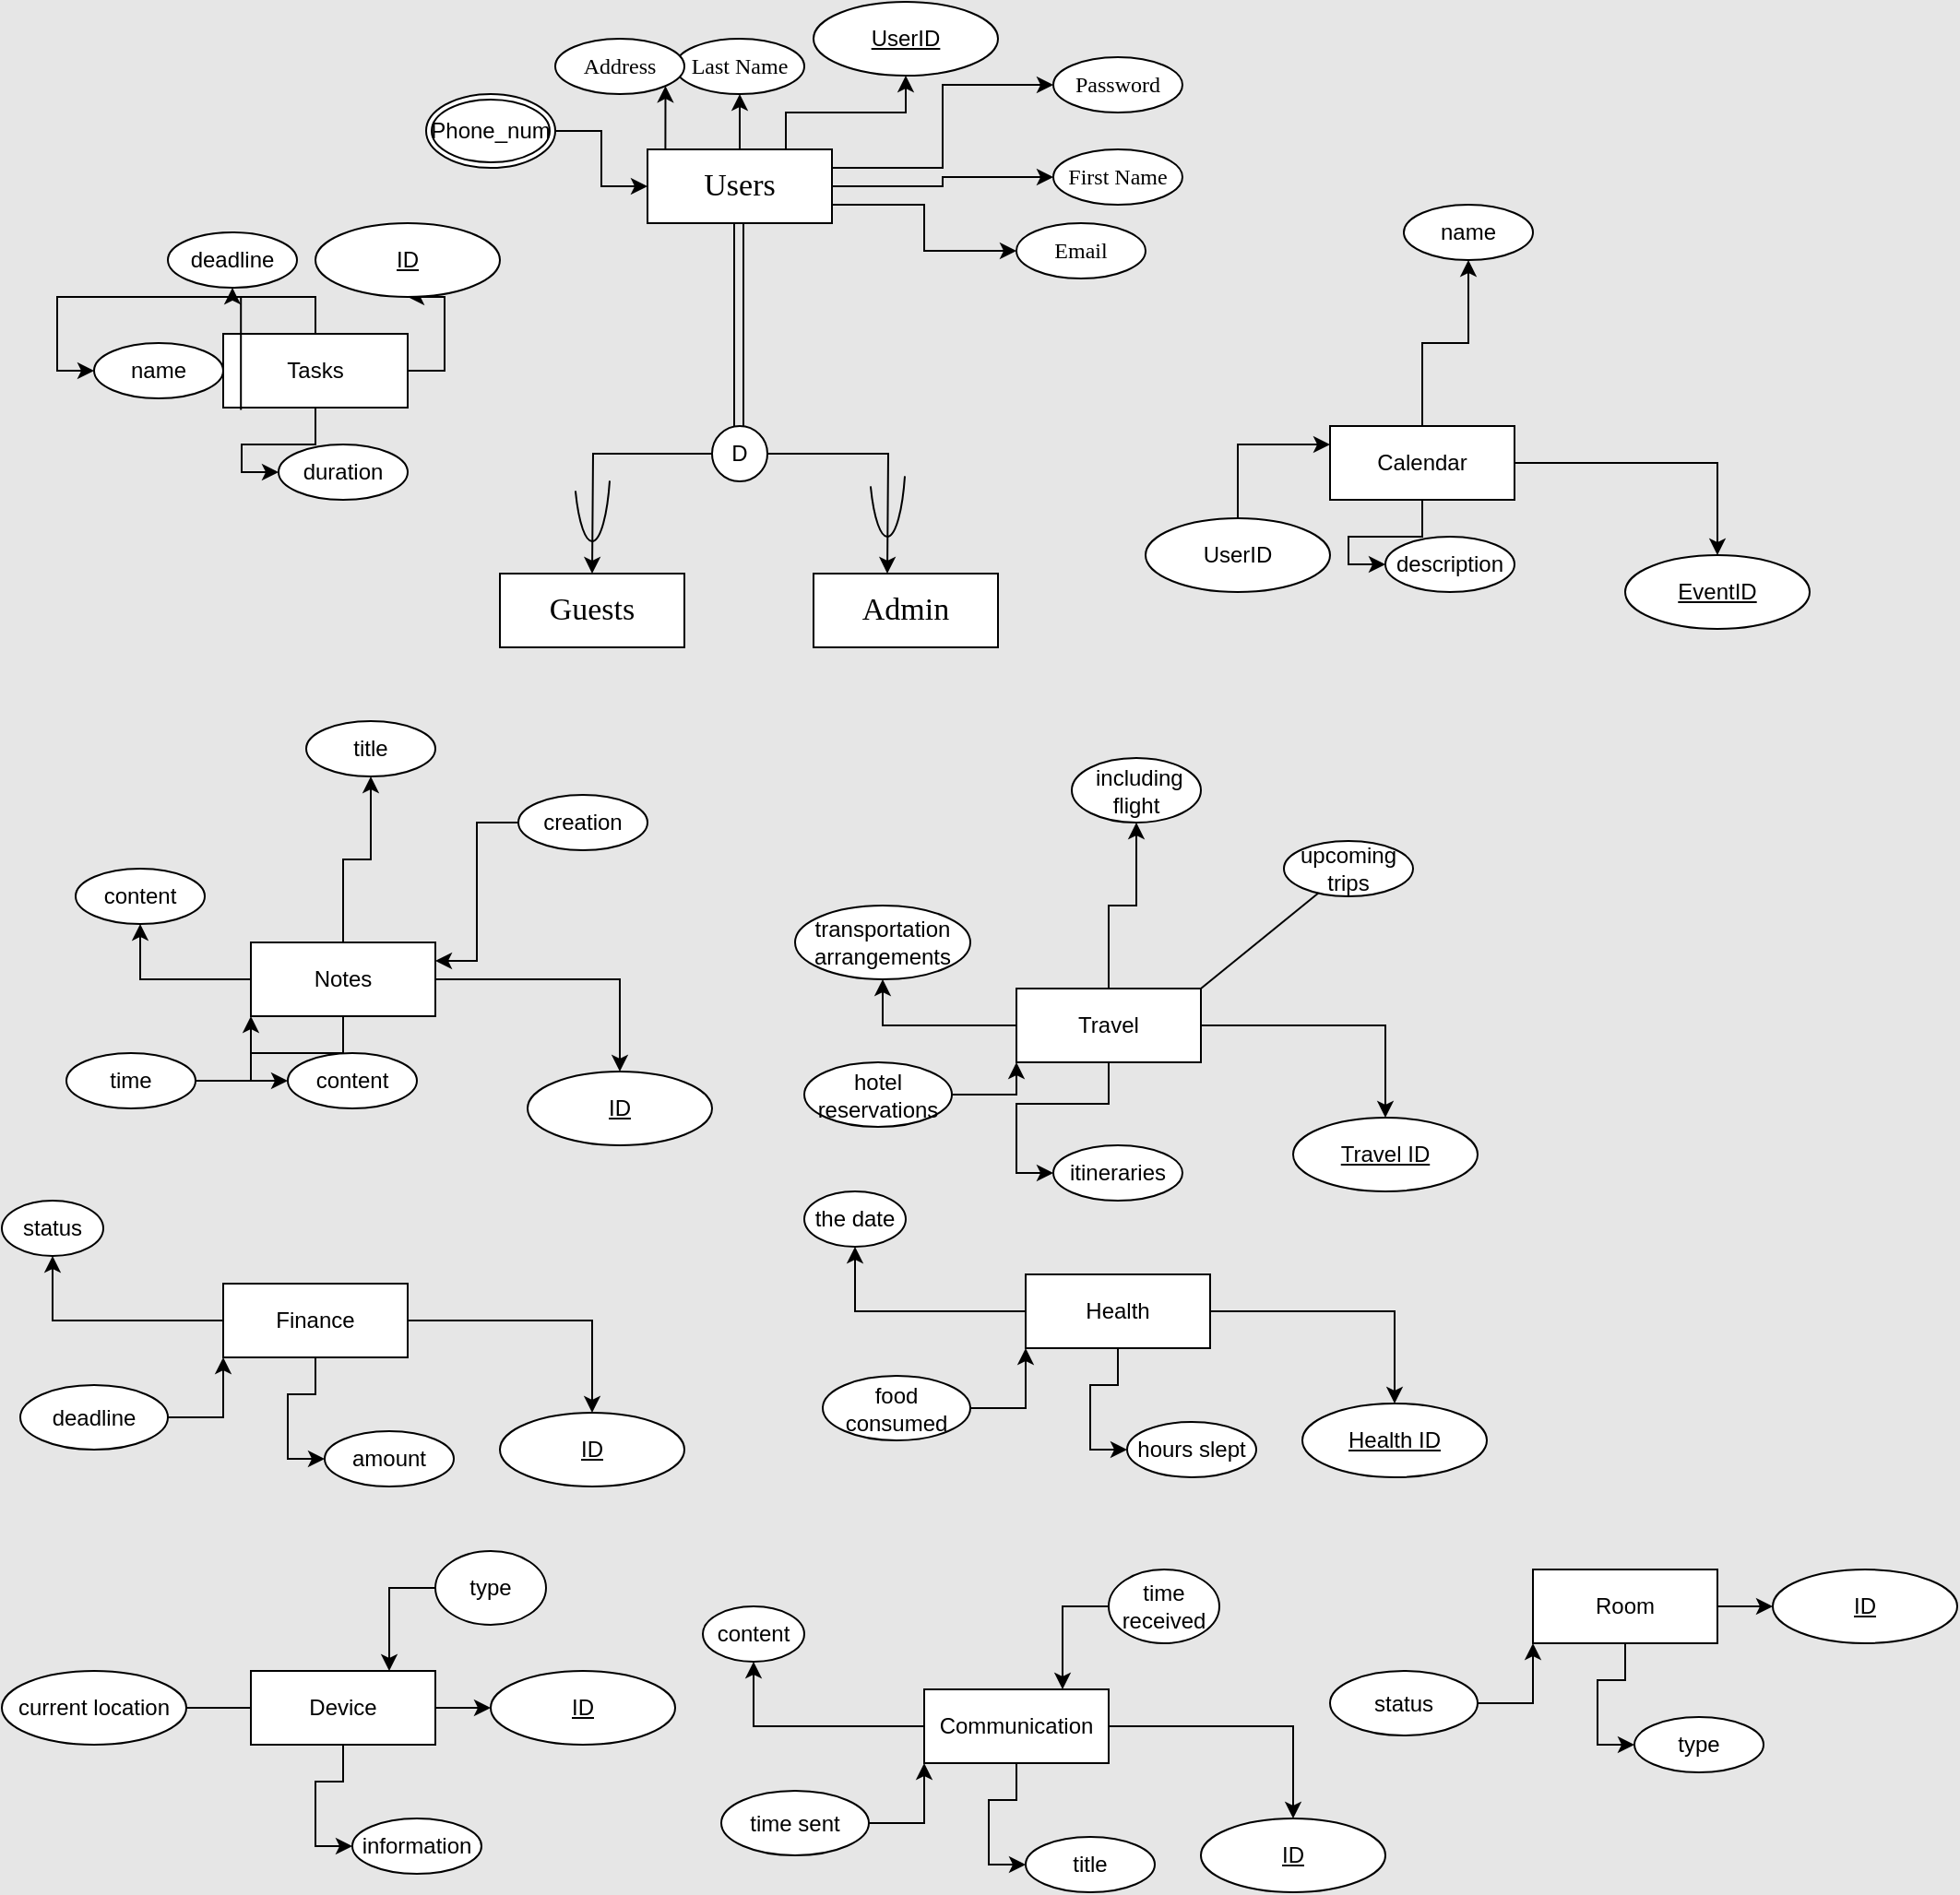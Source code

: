 <mxfile version="22.0.4" type="github">
  <diagram id="R2lEEEUBdFMjLlhIrx00" name="Page-1">
    <mxGraphModel dx="1900" dy="566" grid="1" gridSize="10" guides="1" tooltips="1" connect="1" arrows="1" fold="1" page="1" pageScale="1" pageWidth="850" pageHeight="1100" background="#E6E6E6" math="0" shadow="0" extFonts="Permanent Marker^https://fonts.googleapis.com/css?family=Permanent+Marker">
      <root>
        <mxCell id="0" />
        <mxCell id="1" parent="0" />
        <mxCell id="k20p0TnACm333v0Y0WnK-19" style="edgeStyle=orthogonalEdgeStyle;rounded=0;orthogonalLoop=1;jettySize=auto;html=1;" edge="1" parent="1" source="k20p0TnACm333v0Y0WnK-1" target="k20p0TnACm333v0Y0WnK-20">
          <mxGeometry relative="1" as="geometry">
            <mxPoint x="500" y="110" as="targetPoint" />
          </mxGeometry>
        </mxCell>
        <mxCell id="k20p0TnACm333v0Y0WnK-22" style="edgeStyle=orthogonalEdgeStyle;rounded=0;orthogonalLoop=1;jettySize=auto;html=1;entryX=0.5;entryY=1;entryDx=0;entryDy=0;" edge="1" parent="1" source="k20p0TnACm333v0Y0WnK-1" target="k20p0TnACm333v0Y0WnK-21">
          <mxGeometry relative="1" as="geometry" />
        </mxCell>
        <mxCell id="k20p0TnACm333v0Y0WnK-24" style="edgeStyle=orthogonalEdgeStyle;rounded=0;orthogonalLoop=1;jettySize=auto;html=1;exitX=0.25;exitY=0;exitDx=0;exitDy=0;entryX=1;entryY=1;entryDx=0;entryDy=0;" edge="1" parent="1" source="k20p0TnACm333v0Y0WnK-1" target="k20p0TnACm333v0Y0WnK-23">
          <mxGeometry relative="1" as="geometry" />
        </mxCell>
        <mxCell id="k20p0TnACm333v0Y0WnK-27" style="edgeStyle=orthogonalEdgeStyle;rounded=0;orthogonalLoop=1;jettySize=auto;html=1;exitX=1;exitY=0.75;exitDx=0;exitDy=0;entryX=0;entryY=0.5;entryDx=0;entryDy=0;" edge="1" parent="1" source="k20p0TnACm333v0Y0WnK-1" target="k20p0TnACm333v0Y0WnK-26">
          <mxGeometry relative="1" as="geometry" />
        </mxCell>
        <mxCell id="k20p0TnACm333v0Y0WnK-28" style="edgeStyle=orthogonalEdgeStyle;rounded=0;orthogonalLoop=1;jettySize=auto;html=1;exitX=1;exitY=0.25;exitDx=0;exitDy=0;entryX=0;entryY=0.5;entryDx=0;entryDy=0;" edge="1" parent="1" source="k20p0TnACm333v0Y0WnK-1" target="k20p0TnACm333v0Y0WnK-25">
          <mxGeometry relative="1" as="geometry" />
        </mxCell>
        <mxCell id="k20p0TnACm333v0Y0WnK-31" style="edgeStyle=orthogonalEdgeStyle;rounded=0;orthogonalLoop=1;jettySize=auto;html=1;exitX=0.75;exitY=0;exitDx=0;exitDy=0;" edge="1" parent="1" source="k20p0TnACm333v0Y0WnK-1" target="k20p0TnACm333v0Y0WnK-32">
          <mxGeometry relative="1" as="geometry">
            <mxPoint x="460" y="50" as="targetPoint" />
          </mxGeometry>
        </mxCell>
        <mxCell id="k20p0TnACm333v0Y0WnK-1" value="&lt;p&gt;&lt;font style=&quot;font-size: 17px;&quot; face=&quot;Georgia&quot;&gt;Users&lt;/font&gt;&lt;/p&gt;" style="whiteSpace=wrap;html=1;align=center;fillColor=#FFFFFF;" vertex="1" parent="1">
          <mxGeometry x="340" y="90" width="100" height="40" as="geometry" />
        </mxCell>
        <mxCell id="k20p0TnACm333v0Y0WnK-10" style="edgeStyle=orthogonalEdgeStyle;rounded=0;orthogonalLoop=1;jettySize=auto;html=1;" edge="1" parent="1" source="k20p0TnACm333v0Y0WnK-4">
          <mxGeometry relative="1" as="geometry">
            <mxPoint x="470" y="320" as="targetPoint" />
          </mxGeometry>
        </mxCell>
        <mxCell id="k20p0TnACm333v0Y0WnK-11" style="edgeStyle=orthogonalEdgeStyle;rounded=0;orthogonalLoop=1;jettySize=auto;html=1;exitX=0;exitY=0.5;exitDx=0;exitDy=0;" edge="1" parent="1" source="k20p0TnACm333v0Y0WnK-4">
          <mxGeometry relative="1" as="geometry">
            <mxPoint x="310" y="320" as="targetPoint" />
          </mxGeometry>
        </mxCell>
        <mxCell id="k20p0TnACm333v0Y0WnK-4" value="D" style="ellipse;whiteSpace=wrap;html=1;aspect=fixed;" vertex="1" parent="1">
          <mxGeometry x="375" y="240" width="30" height="30" as="geometry" />
        </mxCell>
        <mxCell id="k20p0TnACm333v0Y0WnK-5" value="" style="shape=link;html=1;rounded=0;width=5;" edge="1" parent="1">
          <mxGeometry width="100" relative="1" as="geometry">
            <mxPoint x="389.5" y="130" as="sourcePoint" />
            <mxPoint x="389.5" y="240" as="targetPoint" />
          </mxGeometry>
        </mxCell>
        <mxCell id="k20p0TnACm333v0Y0WnK-12" value="" style="verticalLabelPosition=bottom;verticalAlign=top;html=1;shape=mxgraph.basic.arc;startAngle=0.3;endAngle=0.68;" vertex="1" parent="1">
          <mxGeometry x="460" y="205" width="20" height="95" as="geometry" />
        </mxCell>
        <mxCell id="k20p0TnACm333v0Y0WnK-15" value="" style="verticalLabelPosition=bottom;verticalAlign=top;html=1;shape=mxgraph.basic.arc;startAngle=0.3;endAngle=0.68;" vertex="1" parent="1">
          <mxGeometry x="300" y="207.5" width="20" height="95" as="geometry" />
        </mxCell>
        <mxCell id="k20p0TnACm333v0Y0WnK-17" value="&lt;p&gt;&lt;font style=&quot;font-size: 17px;&quot; face=&quot;Georgia&quot;&gt;Guests&lt;/font&gt;&lt;/p&gt;" style="whiteSpace=wrap;html=1;align=center;fillColor=#FFFFFF;" vertex="1" parent="1">
          <mxGeometry x="260" y="320" width="100" height="40" as="geometry" />
        </mxCell>
        <mxCell id="k20p0TnACm333v0Y0WnK-18" value="&lt;p&gt;&lt;font style=&quot;font-size: 17px;&quot; face=&quot;Georgia&quot;&gt;Admin&lt;/font&gt;&lt;/p&gt;" style="whiteSpace=wrap;html=1;align=center;fillColor=#FFFFFF;" vertex="1" parent="1">
          <mxGeometry x="430" y="320" width="100" height="40" as="geometry" />
        </mxCell>
        <mxCell id="k20p0TnACm333v0Y0WnK-20" value="&lt;font face=&quot;Times New Roman&quot;&gt;First Name&lt;/font&gt;" style="ellipse;whiteSpace=wrap;html=1;align=center;" vertex="1" parent="1">
          <mxGeometry x="560" y="90" width="70" height="30" as="geometry" />
        </mxCell>
        <mxCell id="k20p0TnACm333v0Y0WnK-21" value="&lt;font face=&quot;Times New Roman&quot;&gt;Last Name&lt;/font&gt;" style="ellipse;whiteSpace=wrap;html=1;align=center;" vertex="1" parent="1">
          <mxGeometry x="355" y="30" width="70" height="30" as="geometry" />
        </mxCell>
        <mxCell id="k20p0TnACm333v0Y0WnK-23" value="&lt;font face=&quot;Times New Roman&quot;&gt;Address&lt;/font&gt;" style="ellipse;whiteSpace=wrap;html=1;align=center;" vertex="1" parent="1">
          <mxGeometry x="290" y="30" width="70" height="30" as="geometry" />
        </mxCell>
        <mxCell id="k20p0TnACm333v0Y0WnK-25" value="&lt;font face=&quot;Times New Roman&quot;&gt;Password&lt;/font&gt;" style="ellipse;whiteSpace=wrap;html=1;align=center;" vertex="1" parent="1">
          <mxGeometry x="560" y="40" width="70" height="30" as="geometry" />
        </mxCell>
        <mxCell id="k20p0TnACm333v0Y0WnK-26" value="&lt;font face=&quot;Times New Roman&quot;&gt;Email&lt;/font&gt;" style="ellipse;whiteSpace=wrap;html=1;align=center;" vertex="1" parent="1">
          <mxGeometry x="540" y="130" width="70" height="30" as="geometry" />
        </mxCell>
        <mxCell id="k20p0TnACm333v0Y0WnK-30" style="edgeStyle=orthogonalEdgeStyle;rounded=0;orthogonalLoop=1;jettySize=auto;html=1;exitX=1;exitY=0.5;exitDx=0;exitDy=0;" edge="1" parent="1" source="k20p0TnACm333v0Y0WnK-29" target="k20p0TnACm333v0Y0WnK-1">
          <mxGeometry relative="1" as="geometry" />
        </mxCell>
        <mxCell id="k20p0TnACm333v0Y0WnK-29" value="Phone_num" style="ellipse;shape=doubleEllipse;margin=3;whiteSpace=wrap;html=1;align=center;" vertex="1" parent="1">
          <mxGeometry x="220" y="60" width="70" height="40" as="geometry" />
        </mxCell>
        <mxCell id="k20p0TnACm333v0Y0WnK-32" value="UserID " style="ellipse;whiteSpace=wrap;html=1;align=center;fontStyle=4;" vertex="1" parent="1">
          <mxGeometry x="430" y="10" width="100" height="40" as="geometry" />
        </mxCell>
        <mxCell id="k20p0TnACm333v0Y0WnK-33" value="&lt;p style=&quot;line-height: 240%;&quot;&gt;Tasks&lt;br&gt;&lt;/p&gt;" style="whiteSpace=wrap;html=1;align=center;fillColor=#FFFFFF;" vertex="1" parent="1">
          <mxGeometry x="110" y="190" width="100" height="40" as="geometry" />
        </mxCell>
        <mxCell id="k20p0TnACm333v0Y0WnK-36" style="edgeStyle=orthogonalEdgeStyle;rounded=0;orthogonalLoop=1;jettySize=auto;html=1;exitX=1;exitY=0.5;exitDx=0;exitDy=0;" edge="1" parent="1" target="k20p0TnACm333v0Y0WnK-37" source="k20p0TnACm333v0Y0WnK-33">
          <mxGeometry relative="1" as="geometry">
            <mxPoint x="275" y="190" as="targetPoint" />
            <mxPoint x="230" y="230" as="sourcePoint" />
          </mxGeometry>
        </mxCell>
        <mxCell id="k20p0TnACm333v0Y0WnK-37" value="ID " style="ellipse;whiteSpace=wrap;html=1;align=center;fontStyle=4;" vertex="1" parent="1">
          <mxGeometry x="160" y="130" width="100" height="40" as="geometry" />
        </mxCell>
        <mxCell id="k20p0TnACm333v0Y0WnK-38" style="edgeStyle=orthogonalEdgeStyle;rounded=0;orthogonalLoop=1;jettySize=auto;html=1;" edge="1" parent="1" target="k20p0TnACm333v0Y0WnK-41" source="k20p0TnACm333v0Y0WnK-33">
          <mxGeometry relative="1" as="geometry">
            <mxPoint x="-10" y="130" as="targetPoint" />
            <mxPoint x="105" y="260" as="sourcePoint" />
          </mxGeometry>
        </mxCell>
        <mxCell id="k20p0TnACm333v0Y0WnK-39" style="edgeStyle=orthogonalEdgeStyle;rounded=0;orthogonalLoop=1;jettySize=auto;html=1;entryX=0;entryY=0.5;entryDx=0;entryDy=0;" edge="1" parent="1" target="k20p0TnACm333v0Y0WnK-43" source="k20p0TnACm333v0Y0WnK-33">
          <mxGeometry relative="1" as="geometry">
            <mxPoint x="80" y="220" as="sourcePoint" />
          </mxGeometry>
        </mxCell>
        <mxCell id="k20p0TnACm333v0Y0WnK-40" style="edgeStyle=orthogonalEdgeStyle;rounded=0;orthogonalLoop=1;jettySize=auto;html=1;entryX=0;entryY=0.5;entryDx=0;entryDy=0;exitX=0.096;exitY=1.03;exitDx=0;exitDy=0;exitPerimeter=0;" edge="1" parent="1" target="k20p0TnACm333v0Y0WnK-42" source="k20p0TnACm333v0Y0WnK-33">
          <mxGeometry relative="1" as="geometry">
            <mxPoint x="30" y="240" as="sourcePoint" />
          </mxGeometry>
        </mxCell>
        <mxCell id="k20p0TnACm333v0Y0WnK-41" value="deadline" style="ellipse;whiteSpace=wrap;html=1;align=center;" vertex="1" parent="1">
          <mxGeometry x="80" y="135" width="70" height="30" as="geometry" />
        </mxCell>
        <mxCell id="k20p0TnACm333v0Y0WnK-42" value="name" style="ellipse;whiteSpace=wrap;html=1;align=center;" vertex="1" parent="1">
          <mxGeometry x="40" y="195" width="70" height="30" as="geometry" />
        </mxCell>
        <mxCell id="k20p0TnACm333v0Y0WnK-43" value="duration" style="ellipse;whiteSpace=wrap;html=1;align=center;" vertex="1" parent="1">
          <mxGeometry x="140" y="250" width="70" height="30" as="geometry" />
        </mxCell>
        <mxCell id="k20p0TnACm333v0Y0WnK-44" value="&lt;p style=&quot;line-height: 240%;&quot;&gt;Calendar&lt;br&gt;&lt;/p&gt;" style="whiteSpace=wrap;html=1;align=center;fillColor=#FFFFFF;" vertex="1" parent="1">
          <mxGeometry x="710" y="240" width="100" height="40" as="geometry" />
        </mxCell>
        <mxCell id="k20p0TnACm333v0Y0WnK-45" style="edgeStyle=orthogonalEdgeStyle;rounded=0;orthogonalLoop=1;jettySize=auto;html=1;exitX=1;exitY=0.5;exitDx=0;exitDy=0;" edge="1" parent="1" source="k20p0TnACm333v0Y0WnK-44" target="k20p0TnACm333v0Y0WnK-46">
          <mxGeometry relative="1" as="geometry">
            <mxPoint x="875" y="240" as="targetPoint" />
            <mxPoint x="830" y="280" as="sourcePoint" />
          </mxGeometry>
        </mxCell>
        <mxCell id="k20p0TnACm333v0Y0WnK-46" value="EventID" style="ellipse;whiteSpace=wrap;html=1;align=center;fontStyle=4;" vertex="1" parent="1">
          <mxGeometry x="870" y="310" width="100" height="40" as="geometry" />
        </mxCell>
        <mxCell id="k20p0TnACm333v0Y0WnK-47" style="edgeStyle=orthogonalEdgeStyle;rounded=0;orthogonalLoop=1;jettySize=auto;html=1;" edge="1" parent="1" source="k20p0TnACm333v0Y0WnK-44" target="k20p0TnACm333v0Y0WnK-50">
          <mxGeometry relative="1" as="geometry">
            <mxPoint x="590" y="180" as="targetPoint" />
            <mxPoint x="705" y="310" as="sourcePoint" />
          </mxGeometry>
        </mxCell>
        <mxCell id="k20p0TnACm333v0Y0WnK-48" style="edgeStyle=orthogonalEdgeStyle;rounded=0;orthogonalLoop=1;jettySize=auto;html=1;entryX=0;entryY=0.5;entryDx=0;entryDy=0;" edge="1" parent="1" source="k20p0TnACm333v0Y0WnK-44" target="k20p0TnACm333v0Y0WnK-52">
          <mxGeometry relative="1" as="geometry">
            <mxPoint x="680" y="270" as="sourcePoint" />
          </mxGeometry>
        </mxCell>
        <mxCell id="k20p0TnACm333v0Y0WnK-50" value="name" style="ellipse;whiteSpace=wrap;html=1;align=center;" vertex="1" parent="1">
          <mxGeometry x="750" y="120" width="70" height="30" as="geometry" />
        </mxCell>
        <mxCell id="k20p0TnACm333v0Y0WnK-52" value="description" style="ellipse;whiteSpace=wrap;html=1;align=center;" vertex="1" parent="1">
          <mxGeometry x="740" y="300" width="70" height="30" as="geometry" />
        </mxCell>
        <mxCell id="k20p0TnACm333v0Y0WnK-66" style="edgeStyle=orthogonalEdgeStyle;rounded=0;orthogonalLoop=1;jettySize=auto;html=1;entryX=0.5;entryY=1;entryDx=0;entryDy=0;" edge="1" parent="1" source="k20p0TnACm333v0Y0WnK-58" target="k20p0TnACm333v0Y0WnK-65">
          <mxGeometry relative="1" as="geometry">
            <mxPoint x="75" y="535" as="targetPoint" />
          </mxGeometry>
        </mxCell>
        <mxCell id="k20p0TnACm333v0Y0WnK-58" value="&lt;p style=&quot;line-height: 240%;&quot;&gt;Notes&lt;br&gt;&lt;/p&gt;" style="whiteSpace=wrap;html=1;align=center;fillColor=#FFFFFF;" vertex="1" parent="1">
          <mxGeometry x="125" y="520" width="100" height="40" as="geometry" />
        </mxCell>
        <mxCell id="k20p0TnACm333v0Y0WnK-59" style="edgeStyle=orthogonalEdgeStyle;rounded=0;orthogonalLoop=1;jettySize=auto;html=1;exitX=1;exitY=0.5;exitDx=0;exitDy=0;" edge="1" parent="1" source="k20p0TnACm333v0Y0WnK-58" target="k20p0TnACm333v0Y0WnK-60">
          <mxGeometry relative="1" as="geometry">
            <mxPoint x="280" y="520" as="targetPoint" />
            <mxPoint x="235" y="560" as="sourcePoint" />
          </mxGeometry>
        </mxCell>
        <mxCell id="k20p0TnACm333v0Y0WnK-60" value="ID" style="ellipse;whiteSpace=wrap;html=1;align=center;fontStyle=4;" vertex="1" parent="1">
          <mxGeometry x="275" y="590" width="100" height="40" as="geometry" />
        </mxCell>
        <mxCell id="k20p0TnACm333v0Y0WnK-61" style="edgeStyle=orthogonalEdgeStyle;rounded=0;orthogonalLoop=1;jettySize=auto;html=1;" edge="1" parent="1" source="k20p0TnACm333v0Y0WnK-58" target="k20p0TnACm333v0Y0WnK-63">
          <mxGeometry relative="1" as="geometry">
            <mxPoint x="-5" y="460" as="targetPoint" />
            <mxPoint x="110" y="590" as="sourcePoint" />
          </mxGeometry>
        </mxCell>
        <mxCell id="k20p0TnACm333v0Y0WnK-62" style="edgeStyle=orthogonalEdgeStyle;rounded=0;orthogonalLoop=1;jettySize=auto;html=1;entryX=0;entryY=0.5;entryDx=0;entryDy=0;" edge="1" parent="1" source="k20p0TnACm333v0Y0WnK-58" target="k20p0TnACm333v0Y0WnK-64">
          <mxGeometry relative="1" as="geometry">
            <mxPoint x="85" y="550" as="sourcePoint" />
          </mxGeometry>
        </mxCell>
        <mxCell id="k20p0TnACm333v0Y0WnK-63" value="title" style="ellipse;whiteSpace=wrap;html=1;align=center;" vertex="1" parent="1">
          <mxGeometry x="155" y="400" width="70" height="30" as="geometry" />
        </mxCell>
        <mxCell id="k20p0TnACm333v0Y0WnK-64" value="content" style="ellipse;whiteSpace=wrap;html=1;align=center;" vertex="1" parent="1">
          <mxGeometry x="145" y="580" width="70" height="30" as="geometry" />
        </mxCell>
        <mxCell id="k20p0TnACm333v0Y0WnK-65" value="content" style="ellipse;whiteSpace=wrap;html=1;align=center;" vertex="1" parent="1">
          <mxGeometry x="30" y="480" width="70" height="30" as="geometry" />
        </mxCell>
        <mxCell id="k20p0TnACm333v0Y0WnK-68" style="edgeStyle=orthogonalEdgeStyle;rounded=0;orthogonalLoop=1;jettySize=auto;html=1;entryX=1;entryY=0.25;entryDx=0;entryDy=0;" edge="1" parent="1" source="k20p0TnACm333v0Y0WnK-67" target="k20p0TnACm333v0Y0WnK-58">
          <mxGeometry relative="1" as="geometry" />
        </mxCell>
        <mxCell id="k20p0TnACm333v0Y0WnK-67" value="creation" style="ellipse;whiteSpace=wrap;html=1;align=center;" vertex="1" parent="1">
          <mxGeometry x="270" y="440" width="70" height="30" as="geometry" />
        </mxCell>
        <mxCell id="k20p0TnACm333v0Y0WnK-71" style="edgeStyle=orthogonalEdgeStyle;rounded=0;orthogonalLoop=1;jettySize=auto;html=1;exitX=1;exitY=0.5;exitDx=0;exitDy=0;entryX=0;entryY=1;entryDx=0;entryDy=0;" edge="1" parent="1" source="k20p0TnACm333v0Y0WnK-69" target="k20p0TnACm333v0Y0WnK-58">
          <mxGeometry relative="1" as="geometry" />
        </mxCell>
        <mxCell id="k20p0TnACm333v0Y0WnK-69" value="time" style="ellipse;whiteSpace=wrap;html=1;align=center;" vertex="1" parent="1">
          <mxGeometry x="25" y="580" width="70" height="30" as="geometry" />
        </mxCell>
        <mxCell id="k20p0TnACm333v0Y0WnK-74" style="edgeStyle=orthogonalEdgeStyle;rounded=0;orthogonalLoop=1;jettySize=auto;html=1;entryX=0.5;entryY=1;entryDx=0;entryDy=0;" edge="1" parent="1" source="k20p0TnACm333v0Y0WnK-75" target="k20p0TnACm333v0Y0WnK-82">
          <mxGeometry relative="1" as="geometry">
            <mxPoint x="490" y="560" as="targetPoint" />
          </mxGeometry>
        </mxCell>
        <mxCell id="k20p0TnACm333v0Y0WnK-75" value="&lt;p style=&quot;line-height: 240%;&quot;&gt;Travel&lt;br&gt;&lt;/p&gt;" style="whiteSpace=wrap;html=1;align=center;fillColor=#FFFFFF;" vertex="1" parent="1">
          <mxGeometry x="540" y="545" width="100" height="40" as="geometry" />
        </mxCell>
        <mxCell id="k20p0TnACm333v0Y0WnK-76" style="edgeStyle=orthogonalEdgeStyle;rounded=0;orthogonalLoop=1;jettySize=auto;html=1;exitX=1;exitY=0.5;exitDx=0;exitDy=0;" edge="1" parent="1" source="k20p0TnACm333v0Y0WnK-75" target="k20p0TnACm333v0Y0WnK-77">
          <mxGeometry relative="1" as="geometry">
            <mxPoint x="695" y="545" as="targetPoint" />
            <mxPoint x="650" y="585" as="sourcePoint" />
          </mxGeometry>
        </mxCell>
        <mxCell id="k20p0TnACm333v0Y0WnK-77" value="Travel ID" style="ellipse;whiteSpace=wrap;html=1;align=center;fontStyle=4;" vertex="1" parent="1">
          <mxGeometry x="690" y="615" width="100" height="40" as="geometry" />
        </mxCell>
        <mxCell id="k20p0TnACm333v0Y0WnK-78" style="edgeStyle=orthogonalEdgeStyle;rounded=0;orthogonalLoop=1;jettySize=auto;html=1;" edge="1" parent="1" source="k20p0TnACm333v0Y0WnK-75" target="k20p0TnACm333v0Y0WnK-80">
          <mxGeometry relative="1" as="geometry">
            <mxPoint x="410" y="485" as="targetPoint" />
            <mxPoint x="525" y="615" as="sourcePoint" />
          </mxGeometry>
        </mxCell>
        <mxCell id="k20p0TnACm333v0Y0WnK-79" style="edgeStyle=orthogonalEdgeStyle;rounded=0;orthogonalLoop=1;jettySize=auto;html=1;entryX=0;entryY=0.5;entryDx=0;entryDy=0;" edge="1" parent="1" source="k20p0TnACm333v0Y0WnK-75" target="k20p0TnACm333v0Y0WnK-81">
          <mxGeometry relative="1" as="geometry">
            <mxPoint x="500" y="575" as="sourcePoint" />
          </mxGeometry>
        </mxCell>
        <mxCell id="k20p0TnACm333v0Y0WnK-80" value="&amp;nbsp;including flight" style="ellipse;whiteSpace=wrap;html=1;align=center;" vertex="1" parent="1">
          <mxGeometry x="570" y="420" width="70" height="35" as="geometry" />
        </mxCell>
        <mxCell id="k20p0TnACm333v0Y0WnK-81" value="itineraries" style="ellipse;whiteSpace=wrap;html=1;align=center;" vertex="1" parent="1">
          <mxGeometry x="560" y="630" width="70" height="30" as="geometry" />
        </mxCell>
        <mxCell id="k20p0TnACm333v0Y0WnK-82" value="transportation&lt;br/&gt;arrangements" style="ellipse;whiteSpace=wrap;html=1;align=center;" vertex="1" parent="1">
          <mxGeometry x="420" y="500" width="95" height="40" as="geometry" />
        </mxCell>
        <mxCell id="k20p0TnACm333v0Y0WnK-84" value=" upcoming trips" style="ellipse;whiteSpace=wrap;html=1;align=center;" vertex="1" parent="1">
          <mxGeometry x="685" y="465" width="70" height="30" as="geometry" />
        </mxCell>
        <mxCell id="k20p0TnACm333v0Y0WnK-85" style="edgeStyle=orthogonalEdgeStyle;rounded=0;orthogonalLoop=1;jettySize=auto;html=1;exitX=1;exitY=0.5;exitDx=0;exitDy=0;entryX=0;entryY=1;entryDx=0;entryDy=0;" edge="1" parent="1" source="k20p0TnACm333v0Y0WnK-86" target="k20p0TnACm333v0Y0WnK-75">
          <mxGeometry relative="1" as="geometry" />
        </mxCell>
        <mxCell id="k20p0TnACm333v0Y0WnK-86" value="hotel reservations" style="ellipse;whiteSpace=wrap;html=1;align=center;" vertex="1" parent="1">
          <mxGeometry x="425" y="585" width="80" height="35" as="geometry" />
        </mxCell>
        <mxCell id="k20p0TnACm333v0Y0WnK-87" style="edgeStyle=orthogonalEdgeStyle;rounded=0;orthogonalLoop=1;jettySize=auto;html=1;entryX=0.5;entryY=1;entryDx=0;entryDy=0;" edge="1" parent="1" source="k20p0TnACm333v0Y0WnK-88" target="k20p0TnACm333v0Y0WnK-95">
          <mxGeometry relative="1" as="geometry">
            <mxPoint x="60" y="720" as="targetPoint" />
          </mxGeometry>
        </mxCell>
        <mxCell id="k20p0TnACm333v0Y0WnK-88" value="&lt;p style=&quot;line-height: 240%;&quot;&gt;Finance&lt;br&gt;&lt;/p&gt;" style="whiteSpace=wrap;html=1;align=center;fillColor=#FFFFFF;" vertex="1" parent="1">
          <mxGeometry x="110" y="705" width="100" height="40" as="geometry" />
        </mxCell>
        <mxCell id="k20p0TnACm333v0Y0WnK-89" style="edgeStyle=orthogonalEdgeStyle;rounded=0;orthogonalLoop=1;jettySize=auto;html=1;exitX=1;exitY=0.5;exitDx=0;exitDy=0;" edge="1" parent="1" source="k20p0TnACm333v0Y0WnK-88" target="k20p0TnACm333v0Y0WnK-90">
          <mxGeometry relative="1" as="geometry">
            <mxPoint x="265" y="705" as="targetPoint" />
            <mxPoint x="220" y="745" as="sourcePoint" />
          </mxGeometry>
        </mxCell>
        <mxCell id="k20p0TnACm333v0Y0WnK-90" value="ID" style="ellipse;whiteSpace=wrap;html=1;align=center;fontStyle=4;" vertex="1" parent="1">
          <mxGeometry x="260" y="775" width="100" height="40" as="geometry" />
        </mxCell>
        <mxCell id="k20p0TnACm333v0Y0WnK-92" style="edgeStyle=orthogonalEdgeStyle;rounded=0;orthogonalLoop=1;jettySize=auto;html=1;entryX=0;entryY=0.5;entryDx=0;entryDy=0;" edge="1" parent="1" source="k20p0TnACm333v0Y0WnK-88" target="k20p0TnACm333v0Y0WnK-94">
          <mxGeometry relative="1" as="geometry">
            <mxPoint x="70" y="735" as="sourcePoint" />
          </mxGeometry>
        </mxCell>
        <mxCell id="k20p0TnACm333v0Y0WnK-94" value="amount" style="ellipse;whiteSpace=wrap;html=1;align=center;" vertex="1" parent="1">
          <mxGeometry x="165" y="785" width="70" height="30" as="geometry" />
        </mxCell>
        <mxCell id="k20p0TnACm333v0Y0WnK-95" value="status" style="ellipse;whiteSpace=wrap;html=1;align=center;" vertex="1" parent="1">
          <mxGeometry x="-10" y="660" width="55" height="30" as="geometry" />
        </mxCell>
        <mxCell id="k20p0TnACm333v0Y0WnK-98" style="edgeStyle=orthogonalEdgeStyle;rounded=0;orthogonalLoop=1;jettySize=auto;html=1;exitX=1;exitY=0.5;exitDx=0;exitDy=0;entryX=0;entryY=1;entryDx=0;entryDy=0;" edge="1" parent="1" source="k20p0TnACm333v0Y0WnK-99" target="k20p0TnACm333v0Y0WnK-88">
          <mxGeometry relative="1" as="geometry" />
        </mxCell>
        <mxCell id="k20p0TnACm333v0Y0WnK-99" value="deadline" style="ellipse;whiteSpace=wrap;html=1;align=center;" vertex="1" parent="1">
          <mxGeometry y="760" width="80" height="35" as="geometry" />
        </mxCell>
        <mxCell id="k20p0TnACm333v0Y0WnK-118" style="edgeStyle=orthogonalEdgeStyle;rounded=0;orthogonalLoop=1;jettySize=auto;html=1;entryX=0.5;entryY=1;entryDx=0;entryDy=0;" edge="1" parent="1" source="k20p0TnACm333v0Y0WnK-119" target="k20p0TnACm333v0Y0WnK-124">
          <mxGeometry relative="1" as="geometry">
            <mxPoint x="495" y="715" as="targetPoint" />
          </mxGeometry>
        </mxCell>
        <mxCell id="k20p0TnACm333v0Y0WnK-119" value="&lt;p style=&quot;line-height: 240%;&quot;&gt;Health&lt;br&gt;&lt;/p&gt;" style="whiteSpace=wrap;html=1;align=center;fillColor=#FFFFFF;" vertex="1" parent="1">
          <mxGeometry x="545" y="700" width="100" height="40" as="geometry" />
        </mxCell>
        <mxCell id="k20p0TnACm333v0Y0WnK-120" style="edgeStyle=orthogonalEdgeStyle;rounded=0;orthogonalLoop=1;jettySize=auto;html=1;exitX=1;exitY=0.5;exitDx=0;exitDy=0;" edge="1" parent="1" source="k20p0TnACm333v0Y0WnK-119" target="k20p0TnACm333v0Y0WnK-121">
          <mxGeometry relative="1" as="geometry">
            <mxPoint x="700" y="700" as="targetPoint" />
            <mxPoint x="655" y="740" as="sourcePoint" />
          </mxGeometry>
        </mxCell>
        <mxCell id="k20p0TnACm333v0Y0WnK-121" value="Health ID" style="ellipse;whiteSpace=wrap;html=1;align=center;fontStyle=4;" vertex="1" parent="1">
          <mxGeometry x="695" y="770" width="100" height="40" as="geometry" />
        </mxCell>
        <mxCell id="k20p0TnACm333v0Y0WnK-122" style="edgeStyle=orthogonalEdgeStyle;rounded=0;orthogonalLoop=1;jettySize=auto;html=1;entryX=0;entryY=0.5;entryDx=0;entryDy=0;" edge="1" parent="1" source="k20p0TnACm333v0Y0WnK-119" target="k20p0TnACm333v0Y0WnK-123">
          <mxGeometry relative="1" as="geometry">
            <mxPoint x="505" y="730" as="sourcePoint" />
          </mxGeometry>
        </mxCell>
        <mxCell id="k20p0TnACm333v0Y0WnK-123" value="hours slept" style="ellipse;whiteSpace=wrap;html=1;align=center;" vertex="1" parent="1">
          <mxGeometry x="600" y="780" width="70" height="30" as="geometry" />
        </mxCell>
        <mxCell id="k20p0TnACm333v0Y0WnK-124" value="the date" style="ellipse;whiteSpace=wrap;html=1;align=center;" vertex="1" parent="1">
          <mxGeometry x="425" y="655" width="55" height="30" as="geometry" />
        </mxCell>
        <mxCell id="k20p0TnACm333v0Y0WnK-125" style="edgeStyle=orthogonalEdgeStyle;rounded=0;orthogonalLoop=1;jettySize=auto;html=1;exitX=1;exitY=0.5;exitDx=0;exitDy=0;entryX=0;entryY=1;entryDx=0;entryDy=0;" edge="1" parent="1" source="k20p0TnACm333v0Y0WnK-126" target="k20p0TnACm333v0Y0WnK-119">
          <mxGeometry relative="1" as="geometry" />
        </mxCell>
        <mxCell id="k20p0TnACm333v0Y0WnK-126" value="food consumed" style="ellipse;whiteSpace=wrap;html=1;align=center;" vertex="1" parent="1">
          <mxGeometry x="435" y="755" width="80" height="35" as="geometry" />
        </mxCell>
        <mxCell id="k20p0TnACm333v0Y0WnK-129" style="edgeStyle=orthogonalEdgeStyle;rounded=0;orthogonalLoop=1;jettySize=auto;html=1;entryX=0;entryY=0.25;entryDx=0;entryDy=0;" edge="1" parent="1" source="k20p0TnACm333v0Y0WnK-127" target="k20p0TnACm333v0Y0WnK-44">
          <mxGeometry relative="1" as="geometry">
            <mxPoint x="660" y="250" as="targetPoint" />
          </mxGeometry>
        </mxCell>
        <mxCell id="k20p0TnACm333v0Y0WnK-127" value="UserID" style="ellipse;whiteSpace=wrap;html=1;align=center;" vertex="1" parent="1">
          <mxGeometry x="610" y="290" width="100" height="40" as="geometry" />
        </mxCell>
        <mxCell id="k20p0TnACm333v0Y0WnK-130" style="edgeStyle=orthogonalEdgeStyle;rounded=0;orthogonalLoop=1;jettySize=auto;html=1;entryX=0.5;entryY=1;entryDx=0;entryDy=0;" edge="1" parent="1" source="k20p0TnACm333v0Y0WnK-131" target="k20p0TnACm333v0Y0WnK-136">
          <mxGeometry relative="1" as="geometry">
            <mxPoint x="440" y="940" as="targetPoint" />
          </mxGeometry>
        </mxCell>
        <mxCell id="k20p0TnACm333v0Y0WnK-131" value="&lt;p style=&quot;line-height: 240%;&quot;&gt;Communication&lt;br&gt;&lt;/p&gt;" style="whiteSpace=wrap;html=1;align=center;fillColor=#FFFFFF;" vertex="1" parent="1">
          <mxGeometry x="490" y="925" width="100" height="40" as="geometry" />
        </mxCell>
        <mxCell id="k20p0TnACm333v0Y0WnK-132" style="edgeStyle=orthogonalEdgeStyle;rounded=0;orthogonalLoop=1;jettySize=auto;html=1;exitX=1;exitY=0.5;exitDx=0;exitDy=0;" edge="1" parent="1" source="k20p0TnACm333v0Y0WnK-131" target="k20p0TnACm333v0Y0WnK-133">
          <mxGeometry relative="1" as="geometry">
            <mxPoint x="645" y="925" as="targetPoint" />
            <mxPoint x="600" y="965" as="sourcePoint" />
          </mxGeometry>
        </mxCell>
        <mxCell id="k20p0TnACm333v0Y0WnK-133" value="ID" style="ellipse;whiteSpace=wrap;html=1;align=center;fontStyle=4;" vertex="1" parent="1">
          <mxGeometry x="640" y="995" width="100" height="40" as="geometry" />
        </mxCell>
        <mxCell id="k20p0TnACm333v0Y0WnK-134" style="edgeStyle=orthogonalEdgeStyle;rounded=0;orthogonalLoop=1;jettySize=auto;html=1;entryX=0;entryY=0.5;entryDx=0;entryDy=0;" edge="1" parent="1" source="k20p0TnACm333v0Y0WnK-131" target="k20p0TnACm333v0Y0WnK-135">
          <mxGeometry relative="1" as="geometry">
            <mxPoint x="450" y="955" as="sourcePoint" />
          </mxGeometry>
        </mxCell>
        <mxCell id="k20p0TnACm333v0Y0WnK-135" value="title" style="ellipse;whiteSpace=wrap;html=1;align=center;" vertex="1" parent="1">
          <mxGeometry x="545" y="1005" width="70" height="30" as="geometry" />
        </mxCell>
        <mxCell id="k20p0TnACm333v0Y0WnK-136" value="content" style="ellipse;whiteSpace=wrap;html=1;align=center;" vertex="1" parent="1">
          <mxGeometry x="370" y="880" width="55" height="30" as="geometry" />
        </mxCell>
        <mxCell id="k20p0TnACm333v0Y0WnK-137" style="edgeStyle=orthogonalEdgeStyle;rounded=0;orthogonalLoop=1;jettySize=auto;html=1;exitX=1;exitY=0.5;exitDx=0;exitDy=0;entryX=0;entryY=1;entryDx=0;entryDy=0;" edge="1" parent="1" source="k20p0TnACm333v0Y0WnK-138" target="k20p0TnACm333v0Y0WnK-131">
          <mxGeometry relative="1" as="geometry" />
        </mxCell>
        <mxCell id="k20p0TnACm333v0Y0WnK-138" value="time sent" style="ellipse;whiteSpace=wrap;html=1;align=center;" vertex="1" parent="1">
          <mxGeometry x="380" y="980" width="80" height="35" as="geometry" />
        </mxCell>
        <mxCell id="k20p0TnACm333v0Y0WnK-140" style="edgeStyle=orthogonalEdgeStyle;rounded=0;orthogonalLoop=1;jettySize=auto;html=1;exitX=0;exitY=0.5;exitDx=0;exitDy=0;entryX=0.75;entryY=0;entryDx=0;entryDy=0;" edge="1" parent="1" source="k20p0TnACm333v0Y0WnK-139" target="k20p0TnACm333v0Y0WnK-131">
          <mxGeometry relative="1" as="geometry" />
        </mxCell>
        <mxCell id="k20p0TnACm333v0Y0WnK-139" value="time&lt;br/&gt;received" style="ellipse;whiteSpace=wrap;html=1;align=center;" vertex="1" parent="1">
          <mxGeometry x="590" y="860" width="60" height="40" as="geometry" />
        </mxCell>
        <mxCell id="k20p0TnACm333v0Y0WnK-142" value="&lt;p style=&quot;line-height: 240%;&quot;&gt;Device&lt;br&gt;&lt;/p&gt;" style="whiteSpace=wrap;html=1;align=center;fillColor=#FFFFFF;" vertex="1" parent="1">
          <mxGeometry x="125" y="915" width="100" height="40" as="geometry" />
        </mxCell>
        <mxCell id="k20p0TnACm333v0Y0WnK-143" style="edgeStyle=orthogonalEdgeStyle;rounded=0;orthogonalLoop=1;jettySize=auto;html=1;exitX=1;exitY=0.5;exitDx=0;exitDy=0;" edge="1" parent="1" source="k20p0TnACm333v0Y0WnK-142" target="k20p0TnACm333v0Y0WnK-144">
          <mxGeometry relative="1" as="geometry">
            <mxPoint x="280" y="915" as="targetPoint" />
            <mxPoint x="235" y="955" as="sourcePoint" />
          </mxGeometry>
        </mxCell>
        <mxCell id="k20p0TnACm333v0Y0WnK-144" value="ID" style="ellipse;whiteSpace=wrap;html=1;align=center;fontStyle=4;" vertex="1" parent="1">
          <mxGeometry x="255" y="915" width="100" height="40" as="geometry" />
        </mxCell>
        <mxCell id="k20p0TnACm333v0Y0WnK-145" style="edgeStyle=orthogonalEdgeStyle;rounded=0;orthogonalLoop=1;jettySize=auto;html=1;entryX=0;entryY=0.5;entryDx=0;entryDy=0;" edge="1" parent="1" source="k20p0TnACm333v0Y0WnK-142" target="k20p0TnACm333v0Y0WnK-146">
          <mxGeometry relative="1" as="geometry">
            <mxPoint x="85" y="945" as="sourcePoint" />
          </mxGeometry>
        </mxCell>
        <mxCell id="k20p0TnACm333v0Y0WnK-146" value="information" style="ellipse;whiteSpace=wrap;html=1;align=center;" vertex="1" parent="1">
          <mxGeometry x="180" y="995" width="70" height="30" as="geometry" />
        </mxCell>
        <mxCell id="k20p0TnACm333v0Y0WnK-150" style="edgeStyle=orthogonalEdgeStyle;rounded=0;orthogonalLoop=1;jettySize=auto;html=1;exitX=0;exitY=0.5;exitDx=0;exitDy=0;entryX=0.75;entryY=0;entryDx=0;entryDy=0;" edge="1" parent="1" source="k20p0TnACm333v0Y0WnK-151" target="k20p0TnACm333v0Y0WnK-142">
          <mxGeometry relative="1" as="geometry" />
        </mxCell>
        <mxCell id="k20p0TnACm333v0Y0WnK-151" value="type" style="ellipse;whiteSpace=wrap;html=1;align=center;" vertex="1" parent="1">
          <mxGeometry x="225" y="850" width="60" height="40" as="geometry" />
        </mxCell>
        <mxCell id="k20p0TnACm333v0Y0WnK-152" value="&lt;p style=&quot;line-height: 240%;&quot;&gt;Room&lt;br&gt;&lt;/p&gt;" style="whiteSpace=wrap;html=1;align=center;fillColor=#FFFFFF;" vertex="1" parent="1">
          <mxGeometry x="820" y="860" width="100" height="40" as="geometry" />
        </mxCell>
        <mxCell id="k20p0TnACm333v0Y0WnK-153" style="edgeStyle=orthogonalEdgeStyle;rounded=0;orthogonalLoop=1;jettySize=auto;html=1;exitX=1;exitY=0.5;exitDx=0;exitDy=0;" edge="1" parent="1" source="k20p0TnACm333v0Y0WnK-152" target="k20p0TnACm333v0Y0WnK-154">
          <mxGeometry relative="1" as="geometry">
            <mxPoint x="975" y="860" as="targetPoint" />
            <mxPoint x="930" y="900" as="sourcePoint" />
          </mxGeometry>
        </mxCell>
        <mxCell id="k20p0TnACm333v0Y0WnK-154" value="ID" style="ellipse;whiteSpace=wrap;html=1;align=center;fontStyle=4;" vertex="1" parent="1">
          <mxGeometry x="950" y="860" width="100" height="40" as="geometry" />
        </mxCell>
        <mxCell id="k20p0TnACm333v0Y0WnK-155" style="edgeStyle=orthogonalEdgeStyle;rounded=0;orthogonalLoop=1;jettySize=auto;html=1;entryX=0;entryY=0.5;entryDx=0;entryDy=0;" edge="1" parent="1" source="k20p0TnACm333v0Y0WnK-152" target="k20p0TnACm333v0Y0WnK-156">
          <mxGeometry relative="1" as="geometry">
            <mxPoint x="780" y="890" as="sourcePoint" />
          </mxGeometry>
        </mxCell>
        <mxCell id="k20p0TnACm333v0Y0WnK-156" value="type" style="ellipse;whiteSpace=wrap;html=1;align=center;" vertex="1" parent="1">
          <mxGeometry x="875" y="940" width="70" height="30" as="geometry" />
        </mxCell>
        <mxCell id="k20p0TnACm333v0Y0WnK-157" style="edgeStyle=orthogonalEdgeStyle;rounded=0;orthogonalLoop=1;jettySize=auto;html=1;exitX=1;exitY=0.5;exitDx=0;exitDy=0;entryX=0;entryY=1;entryDx=0;entryDy=0;" edge="1" parent="1" source="k20p0TnACm333v0Y0WnK-158" target="k20p0TnACm333v0Y0WnK-152">
          <mxGeometry relative="1" as="geometry" />
        </mxCell>
        <mxCell id="k20p0TnACm333v0Y0WnK-158" value="status" style="ellipse;whiteSpace=wrap;html=1;align=center;" vertex="1" parent="1">
          <mxGeometry x="710" y="915" width="80" height="35" as="geometry" />
        </mxCell>
        <mxCell id="k20p0TnACm333v0Y0WnK-166" value="" style="endArrow=none;html=1;rounded=0;entryX=1;entryY=0;entryDx=0;entryDy=0;" edge="1" parent="1" source="k20p0TnACm333v0Y0WnK-84" target="k20p0TnACm333v0Y0WnK-75">
          <mxGeometry relative="1" as="geometry">
            <mxPoint x="430" y="600" as="sourcePoint" />
            <mxPoint x="590" y="600" as="targetPoint" />
          </mxGeometry>
        </mxCell>
        <mxCell id="k20p0TnACm333v0Y0WnK-167" value="current location" style="ellipse;whiteSpace=wrap;html=1;align=center;" vertex="1" parent="1">
          <mxGeometry x="-10" y="915" width="100" height="40" as="geometry" />
        </mxCell>
        <mxCell id="k20p0TnACm333v0Y0WnK-168" value="" style="endArrow=none;html=1;rounded=0;entryX=0;entryY=0.5;entryDx=0;entryDy=0;exitX=1;exitY=0.5;exitDx=0;exitDy=0;" edge="1" parent="1" source="k20p0TnACm333v0Y0WnK-167" target="k20p0TnACm333v0Y0WnK-142">
          <mxGeometry relative="1" as="geometry">
            <mxPoint x="430" y="900" as="sourcePoint" />
            <mxPoint x="590" y="900" as="targetPoint" />
          </mxGeometry>
        </mxCell>
      </root>
    </mxGraphModel>
  </diagram>
</mxfile>
